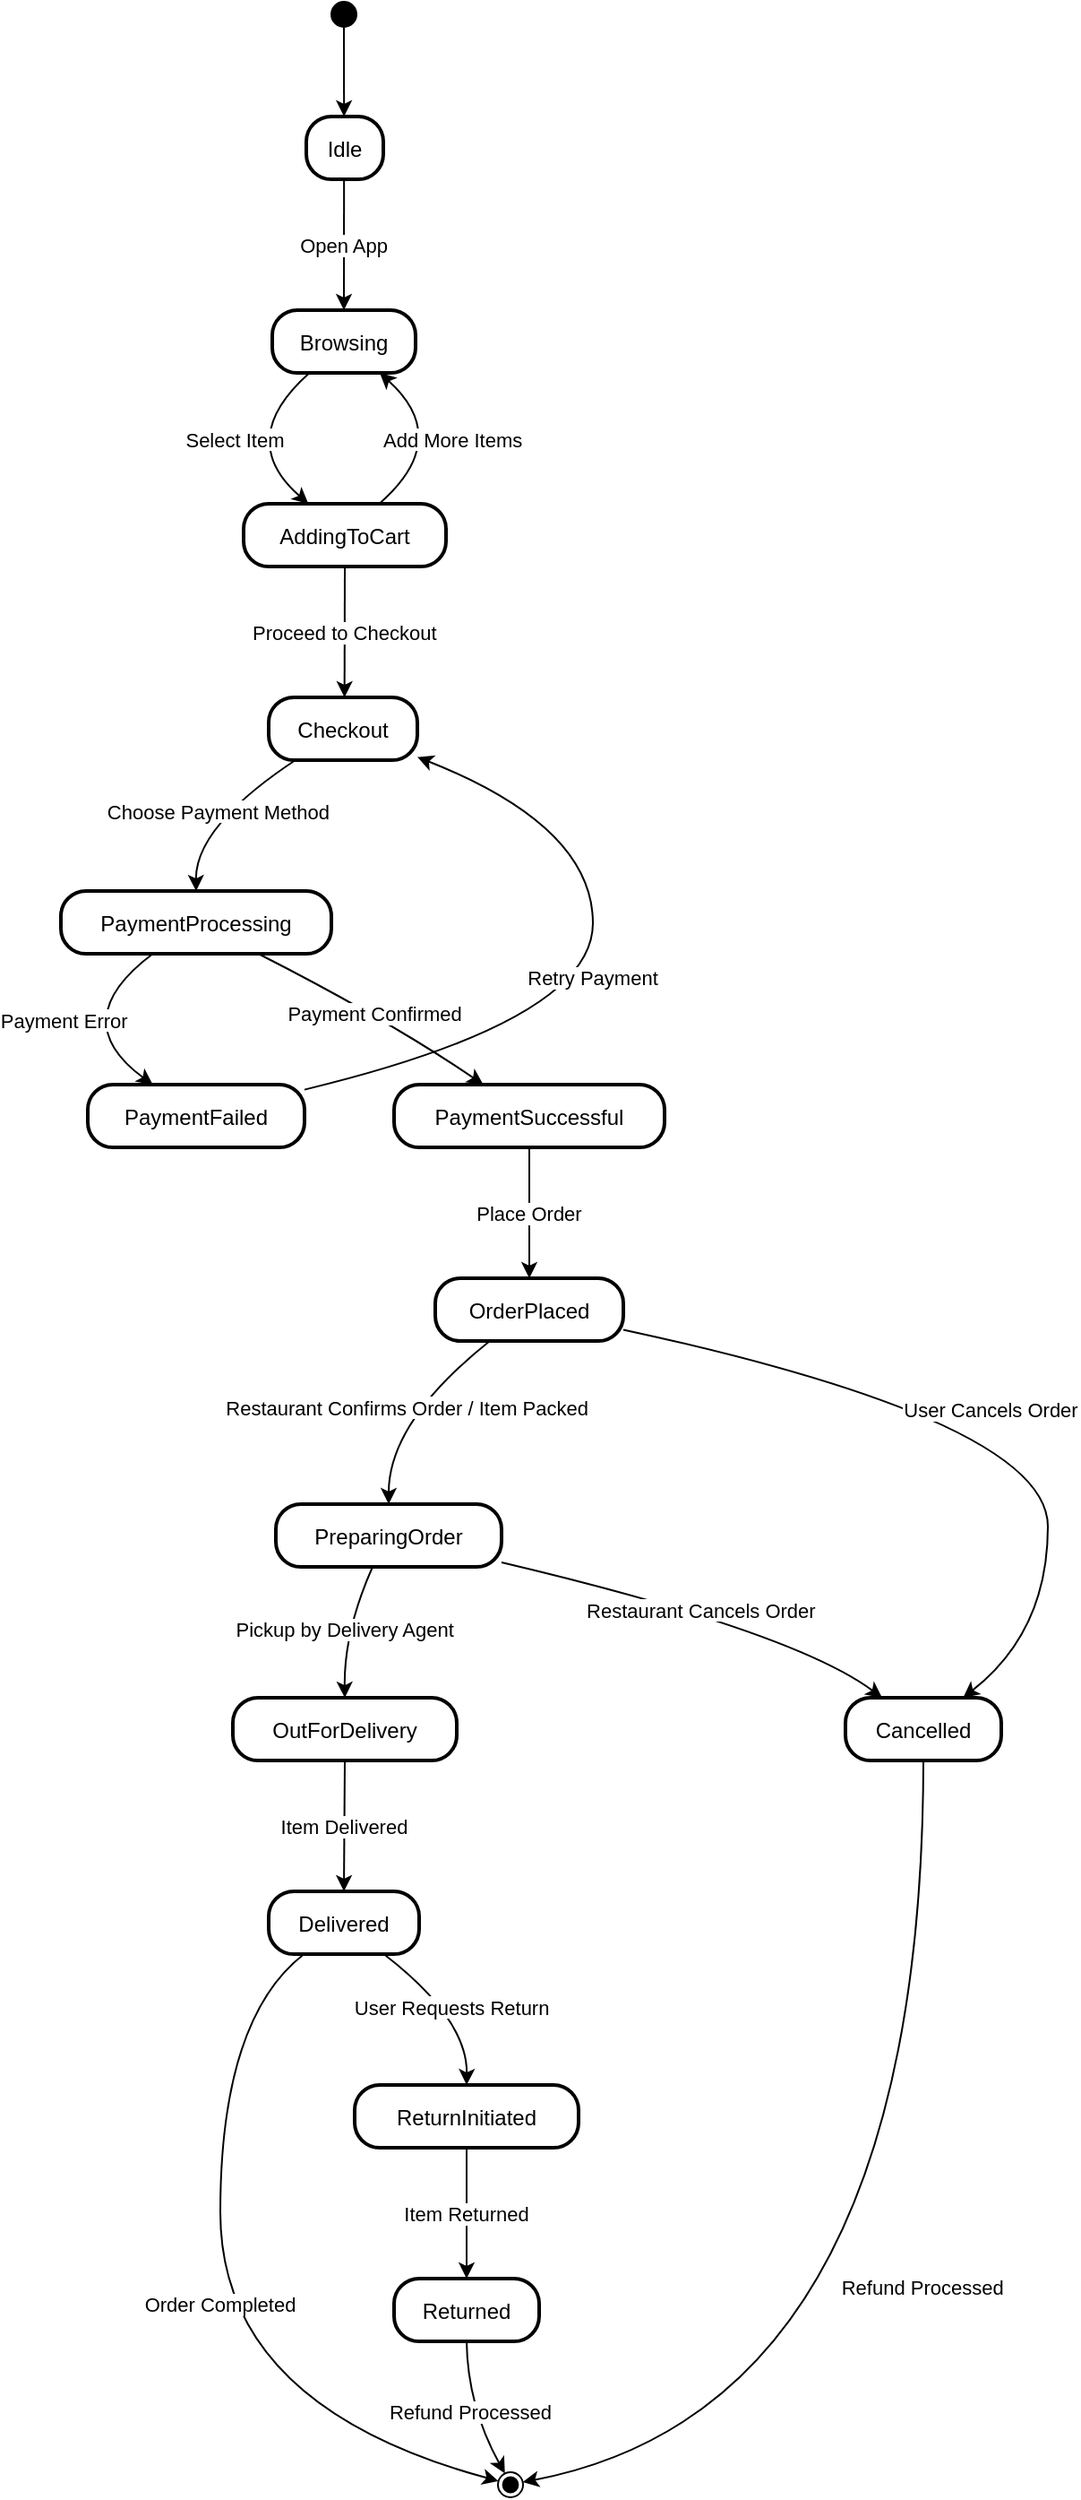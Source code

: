 <mxfile version="24.9.0">
  <diagram name="Page-1" id="GKC3YghGGvQF9_26sn8u">
    <mxGraphModel dx="2694" dy="790" grid="1" gridSize="10" guides="1" tooltips="1" connect="1" arrows="1" fold="1" page="1" pageScale="1" pageWidth="827" pageHeight="1169" math="0" shadow="0">
      <root>
        <mxCell id="0" />
        <mxCell id="1" parent="0" />
        <mxCell id="OEH8DmnFNW2zETwIc_QG-1" value="" style="ellipse;fillColor=strokeColor;" vertex="1" parent="1">
          <mxGeometry x="171" y="20" width="14" height="14" as="geometry" />
        </mxCell>
        <mxCell id="OEH8DmnFNW2zETwIc_QG-2" value="Idle" style="rounded=1;arcSize=40;strokeWidth=2" vertex="1" parent="1">
          <mxGeometry x="157" y="84" width="43" height="35" as="geometry" />
        </mxCell>
        <mxCell id="OEH8DmnFNW2zETwIc_QG-3" value="Browsing" style="rounded=1;arcSize=40;strokeWidth=2" vertex="1" parent="1">
          <mxGeometry x="138" y="192" width="80" height="35" as="geometry" />
        </mxCell>
        <mxCell id="OEH8DmnFNW2zETwIc_QG-4" value="AddingToCart" style="rounded=1;arcSize=40;strokeWidth=2" vertex="1" parent="1">
          <mxGeometry x="122" y="300" width="113" height="35" as="geometry" />
        </mxCell>
        <mxCell id="OEH8DmnFNW2zETwIc_QG-5" value="Checkout" style="rounded=1;arcSize=40;strokeWidth=2" vertex="1" parent="1">
          <mxGeometry x="136" y="408" width="83" height="35" as="geometry" />
        </mxCell>
        <mxCell id="OEH8DmnFNW2zETwIc_QG-6" value="PaymentProcessing" style="rounded=1;arcSize=40;strokeWidth=2" vertex="1" parent="1">
          <mxGeometry x="20" y="516" width="151" height="35" as="geometry" />
        </mxCell>
        <mxCell id="OEH8DmnFNW2zETwIc_QG-7" value="PaymentFailed" style="rounded=1;arcSize=40;strokeWidth=2" vertex="1" parent="1">
          <mxGeometry x="35" y="624" width="121" height="35" as="geometry" />
        </mxCell>
        <mxCell id="OEH8DmnFNW2zETwIc_QG-8" value="PaymentSuccessful" style="rounded=1;arcSize=40;strokeWidth=2" vertex="1" parent="1">
          <mxGeometry x="206" y="624" width="151" height="35" as="geometry" />
        </mxCell>
        <mxCell id="OEH8DmnFNW2zETwIc_QG-9" value="OrderPlaced" style="rounded=1;arcSize=40;strokeWidth=2" vertex="1" parent="1">
          <mxGeometry x="229" y="732" width="105" height="35" as="geometry" />
        </mxCell>
        <mxCell id="OEH8DmnFNW2zETwIc_QG-10" value="PreparingOrder" style="rounded=1;arcSize=40;strokeWidth=2" vertex="1" parent="1">
          <mxGeometry x="140" y="858" width="126" height="35" as="geometry" />
        </mxCell>
        <mxCell id="OEH8DmnFNW2zETwIc_QG-11" value="OutForDelivery" style="rounded=1;arcSize=40;strokeWidth=2" vertex="1" parent="1">
          <mxGeometry x="116" y="966" width="125" height="35" as="geometry" />
        </mxCell>
        <mxCell id="OEH8DmnFNW2zETwIc_QG-12" value="Delivered" style="rounded=1;arcSize=40;strokeWidth=2" vertex="1" parent="1">
          <mxGeometry x="136" y="1074" width="84" height="35" as="geometry" />
        </mxCell>
        <mxCell id="OEH8DmnFNW2zETwIc_QG-13" value="" style="ellipse;shape=endState;fillColor=strokeColor;" vertex="1" parent="1">
          <mxGeometry x="264" y="1398" width="14" height="14" as="geometry" />
        </mxCell>
        <mxCell id="OEH8DmnFNW2zETwIc_QG-14" value="Cancelled" style="rounded=1;arcSize=40;strokeWidth=2" vertex="1" parent="1">
          <mxGeometry x="458" y="966" width="87" height="35" as="geometry" />
        </mxCell>
        <mxCell id="OEH8DmnFNW2zETwIc_QG-15" value="ReturnInitiated" style="rounded=1;arcSize=40;strokeWidth=2" vertex="1" parent="1">
          <mxGeometry x="184" y="1182" width="125" height="35" as="geometry" />
        </mxCell>
        <mxCell id="OEH8DmnFNW2zETwIc_QG-16" value="Returned" style="rounded=1;arcSize=40;strokeWidth=2" vertex="1" parent="1">
          <mxGeometry x="206" y="1290" width="81" height="35" as="geometry" />
        </mxCell>
        <mxCell id="OEH8DmnFNW2zETwIc_QG-17" value="" style="curved=1;startArrow=none;;exitX=0.51;exitY=1;entryX=0.49;entryY=0;rounded=0;" edge="1" parent="1" source="OEH8DmnFNW2zETwIc_QG-1" target="OEH8DmnFNW2zETwIc_QG-2">
          <mxGeometry relative="1" as="geometry">
            <Array as="points" />
          </mxGeometry>
        </mxCell>
        <mxCell id="OEH8DmnFNW2zETwIc_QG-18" value="Open App" style="curved=1;startArrow=none;;exitX=0.49;exitY=1;entryX=0.5;entryY=0;rounded=0;" edge="1" parent="1" source="OEH8DmnFNW2zETwIc_QG-2" target="OEH8DmnFNW2zETwIc_QG-3">
          <mxGeometry relative="1" as="geometry">
            <Array as="points" />
          </mxGeometry>
        </mxCell>
        <mxCell id="OEH8DmnFNW2zETwIc_QG-19" value="Select Item" style="curved=1;startArrow=none;;exitX=0.26;exitY=1;entryX=0.32;entryY=0;rounded=0;" edge="1" parent="1" source="OEH8DmnFNW2zETwIc_QG-3" target="OEH8DmnFNW2zETwIc_QG-4">
          <mxGeometry relative="1" as="geometry">
            <Array as="points">
              <mxPoint x="117" y="264" />
            </Array>
          </mxGeometry>
        </mxCell>
        <mxCell id="OEH8DmnFNW2zETwIc_QG-20" value="Add More Items" style="curved=1;startArrow=none;;exitX=0.67;exitY=0;entryX=0.75;entryY=1;rounded=0;" edge="1" parent="1" source="OEH8DmnFNW2zETwIc_QG-4" target="OEH8DmnFNW2zETwIc_QG-3">
          <mxGeometry relative="1" as="geometry">
            <Array as="points">
              <mxPoint x="239" y="264" />
            </Array>
          </mxGeometry>
        </mxCell>
        <mxCell id="OEH8DmnFNW2zETwIc_QG-21" value="Proceed to Checkout" style="curved=1;startArrow=none;;exitX=0.5;exitY=1;entryX=0.51;entryY=0;rounded=0;" edge="1" parent="1" source="OEH8DmnFNW2zETwIc_QG-4" target="OEH8DmnFNW2zETwIc_QG-5">
          <mxGeometry relative="1" as="geometry">
            <Array as="points" />
          </mxGeometry>
        </mxCell>
        <mxCell id="OEH8DmnFNW2zETwIc_QG-22" value="Choose Payment Method" style="curved=1;startArrow=none;;exitX=0.18;exitY=1;entryX=0.5;entryY=0;rounded=0;" edge="1" parent="1" source="OEH8DmnFNW2zETwIc_QG-5" target="OEH8DmnFNW2zETwIc_QG-6">
          <mxGeometry relative="1" as="geometry">
            <Array as="points">
              <mxPoint x="95" y="480" />
            </Array>
          </mxGeometry>
        </mxCell>
        <mxCell id="OEH8DmnFNW2zETwIc_QG-23" value="Payment Error" style="curved=1;startArrow=none;;exitX=0.34;exitY=1;entryX=0.3;entryY=0;rounded=0;" edge="1" parent="1" source="OEH8DmnFNW2zETwIc_QG-6" target="OEH8DmnFNW2zETwIc_QG-7">
          <mxGeometry relative="1" as="geometry">
            <Array as="points">
              <mxPoint x="22" y="588" />
            </Array>
          </mxGeometry>
        </mxCell>
        <mxCell id="OEH8DmnFNW2zETwIc_QG-24" value="Retry Payment" style="curved=1;startArrow=none;;exitX=1;exitY=0.08;entryX=1.01;entryY=0.96;rounded=0;" edge="1" parent="1" source="OEH8DmnFNW2zETwIc_QG-7" target="OEH8DmnFNW2zETwIc_QG-5">
          <mxGeometry relative="1" as="geometry">
            <Array as="points">
              <mxPoint x="317" y="588" />
              <mxPoint x="317" y="480" />
            </Array>
          </mxGeometry>
        </mxCell>
        <mxCell id="OEH8DmnFNW2zETwIc_QG-25" value="Payment Confirmed" style="curved=1;startArrow=none;;exitX=0.73;exitY=1;entryX=0.33;entryY=0;rounded=0;" edge="1" parent="1" source="OEH8DmnFNW2zETwIc_QG-6" target="OEH8DmnFNW2zETwIc_QG-8">
          <mxGeometry relative="1" as="geometry">
            <Array as="points">
              <mxPoint x="203" y="588" />
            </Array>
          </mxGeometry>
        </mxCell>
        <mxCell id="OEH8DmnFNW2zETwIc_QG-26" value="Place Order" style="curved=1;startArrow=none;;exitX=0.5;exitY=1;entryX=0.5;entryY=0;rounded=0;" edge="1" parent="1" source="OEH8DmnFNW2zETwIc_QG-8" target="OEH8DmnFNW2zETwIc_QG-9">
          <mxGeometry relative="1" as="geometry">
            <Array as="points" />
          </mxGeometry>
        </mxCell>
        <mxCell id="OEH8DmnFNW2zETwIc_QG-27" value="Restaurant Confirms Order / Item Packed" style="curved=1;startArrow=none;;exitX=0.29;exitY=1;entryX=0.5;entryY=-0.01;rounded=0;" edge="1" parent="1" source="OEH8DmnFNW2zETwIc_QG-9" target="OEH8DmnFNW2zETwIc_QG-10">
          <mxGeometry relative="1" as="geometry">
            <Array as="points">
              <mxPoint x="203" y="812" />
            </Array>
          </mxGeometry>
        </mxCell>
        <mxCell id="OEH8DmnFNW2zETwIc_QG-28" value="Pickup by Delivery Agent" style="curved=1;startArrow=none;;exitX=0.43;exitY=0.99;entryX=0.5;entryY=-0.01;rounded=0;" edge="1" parent="1" source="OEH8DmnFNW2zETwIc_QG-10" target="OEH8DmnFNW2zETwIc_QG-11">
          <mxGeometry relative="1" as="geometry">
            <Array as="points">
              <mxPoint x="178" y="929" />
            </Array>
          </mxGeometry>
        </mxCell>
        <mxCell id="OEH8DmnFNW2zETwIc_QG-29" value="Item Delivered" style="curved=1;startArrow=none;;exitX=0.5;exitY=0.99;entryX=0.5;entryY=-0.01;rounded=0;" edge="1" parent="1" source="OEH8DmnFNW2zETwIc_QG-11" target="OEH8DmnFNW2zETwIc_QG-12">
          <mxGeometry relative="1" as="geometry">
            <Array as="points" />
          </mxGeometry>
        </mxCell>
        <mxCell id="OEH8DmnFNW2zETwIc_QG-30" value="Order Completed" style="curved=1;startArrow=none;;exitX=0.24;exitY=0.99;entryX=0.01;entryY=0.34;rounded=0;" edge="1" parent="1" source="OEH8DmnFNW2zETwIc_QG-12" target="OEH8DmnFNW2zETwIc_QG-13">
          <mxGeometry relative="1" as="geometry">
            <Array as="points">
              <mxPoint x="109" y="1145" />
              <mxPoint x="109" y="1361" />
            </Array>
          </mxGeometry>
        </mxCell>
        <mxCell id="OEH8DmnFNW2zETwIc_QG-31" value="User Cancels Order" style="curved=1;startArrow=none;;exitX=1;exitY=0.82;entryX=0.76;entryY=-0.01;rounded=0;" edge="1" parent="1" source="OEH8DmnFNW2zETwIc_QG-9" target="OEH8DmnFNW2zETwIc_QG-14">
          <mxGeometry relative="1" as="geometry">
            <Array as="points">
              <mxPoint x="571" y="812" />
              <mxPoint x="571" y="929" />
            </Array>
          </mxGeometry>
        </mxCell>
        <mxCell id="OEH8DmnFNW2zETwIc_QG-32" value="Restaurant Cancels Order" style="curved=1;startArrow=none;;exitX=0.99;exitY=0.92;entryX=0.23;entryY=-0.01;rounded=0;" edge="1" parent="1" source="OEH8DmnFNW2zETwIc_QG-10" target="OEH8DmnFNW2zETwIc_QG-14">
          <mxGeometry relative="1" as="geometry">
            <Array as="points">
              <mxPoint x="429" y="929" />
            </Array>
          </mxGeometry>
        </mxCell>
        <mxCell id="OEH8DmnFNW2zETwIc_QG-33" value="Refund Processed" style="curved=1;startArrow=none;;exitX=0.5;exitY=0.99;entryX=1.01;entryY=0.38;rounded=0;" edge="1" parent="1" source="OEH8DmnFNW2zETwIc_QG-14" target="OEH8DmnFNW2zETwIc_QG-13">
          <mxGeometry relative="1" as="geometry">
            <Array as="points">
              <mxPoint x="501" y="1361" />
            </Array>
          </mxGeometry>
        </mxCell>
        <mxCell id="OEH8DmnFNW2zETwIc_QG-34" value="User Requests Return" style="curved=1;startArrow=none;;exitX=0.76;exitY=0.99;entryX=0.5;entryY=-0.01;rounded=0;" edge="1" parent="1" source="OEH8DmnFNW2zETwIc_QG-12" target="OEH8DmnFNW2zETwIc_QG-15">
          <mxGeometry relative="1" as="geometry">
            <Array as="points">
              <mxPoint x="247" y="1145" />
            </Array>
          </mxGeometry>
        </mxCell>
        <mxCell id="OEH8DmnFNW2zETwIc_QG-35" value="Item Returned" style="curved=1;startArrow=none;;exitX=0.5;exitY=0.99;entryX=0.5;entryY=-0.01;rounded=0;" edge="1" parent="1" source="OEH8DmnFNW2zETwIc_QG-15" target="OEH8DmnFNW2zETwIc_QG-16">
          <mxGeometry relative="1" as="geometry">
            <Array as="points" />
          </mxGeometry>
        </mxCell>
        <mxCell id="OEH8DmnFNW2zETwIc_QG-36" value="Refund Processed" style="curved=1;startArrow=none;;exitX=0.5;exitY=0.99;entryX=0.23;entryY=-0.03;rounded=0;" edge="1" parent="1" source="OEH8DmnFNW2zETwIc_QG-16" target="OEH8DmnFNW2zETwIc_QG-13">
          <mxGeometry relative="1" as="geometry">
            <Array as="points">
              <mxPoint x="247" y="1361" />
            </Array>
          </mxGeometry>
        </mxCell>
      </root>
    </mxGraphModel>
  </diagram>
</mxfile>
